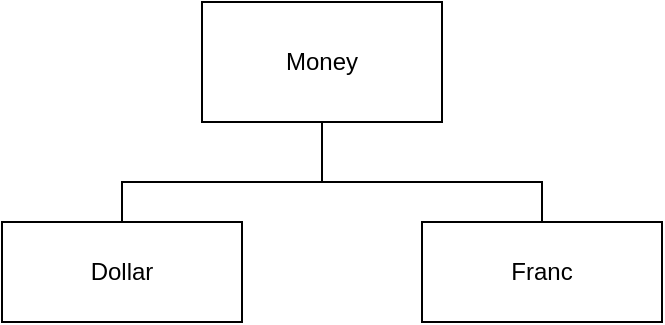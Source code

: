 <mxfile version="22.1.18" type="github">
  <diagram id="C5RBs43oDa-KdzZeNtuy" name="Page-1">
    <mxGraphModel dx="1260" dy="686" grid="1" gridSize="10" guides="1" tooltips="1" connect="1" arrows="1" fold="1" page="1" pageScale="1" pageWidth="827" pageHeight="1169" math="0" shadow="0">
      <root>
        <mxCell id="WIyWlLk6GJQsqaUBKTNV-0" />
        <mxCell id="WIyWlLk6GJQsqaUBKTNV-1" parent="WIyWlLk6GJQsqaUBKTNV-0" />
        <mxCell id="jtFa12W2bdJR_Ob7YzpY-0" value="Money" style="rounded=0;whiteSpace=wrap;html=1;" vertex="1" parent="WIyWlLk6GJQsqaUBKTNV-1">
          <mxGeometry x="350" y="320" width="120" height="60" as="geometry" />
        </mxCell>
        <mxCell id="jtFa12W2bdJR_Ob7YzpY-1" value="Money" style="rounded=0;whiteSpace=wrap;html=1;" vertex="1" parent="WIyWlLk6GJQsqaUBKTNV-1">
          <mxGeometry x="350" y="320" width="120" height="60" as="geometry" />
        </mxCell>
        <mxCell id="jtFa12W2bdJR_Ob7YzpY-2" value="Dollar" style="rounded=0;whiteSpace=wrap;html=1;" vertex="1" parent="WIyWlLk6GJQsqaUBKTNV-1">
          <mxGeometry x="250" y="430" width="120" height="50" as="geometry" />
        </mxCell>
        <mxCell id="jtFa12W2bdJR_Ob7YzpY-3" value="Franc" style="rounded=0;whiteSpace=wrap;html=1;" vertex="1" parent="WIyWlLk6GJQsqaUBKTNV-1">
          <mxGeometry x="460" y="430" width="120" height="50" as="geometry" />
        </mxCell>
        <mxCell id="jtFa12W2bdJR_Ob7YzpY-4" value="" style="endArrow=none;html=1;rounded=0;exitX=0.5;exitY=0;exitDx=0;exitDy=0;entryX=0.5;entryY=1;entryDx=0;entryDy=0;" edge="1" parent="WIyWlLk6GJQsqaUBKTNV-1" source="jtFa12W2bdJR_Ob7YzpY-2" target="jtFa12W2bdJR_Ob7YzpY-1">
          <mxGeometry width="50" height="50" relative="1" as="geometry">
            <mxPoint x="390" y="380" as="sourcePoint" />
            <mxPoint x="440" y="330" as="targetPoint" />
            <Array as="points">
              <mxPoint x="310" y="410" />
              <mxPoint x="410" y="410" />
            </Array>
          </mxGeometry>
        </mxCell>
        <mxCell id="jtFa12W2bdJR_Ob7YzpY-5" value="" style="endArrow=none;html=1;rounded=0;exitX=0.5;exitY=0;exitDx=0;exitDy=0;entryX=0.5;entryY=1;entryDx=0;entryDy=0;" edge="1" parent="WIyWlLk6GJQsqaUBKTNV-1" target="jtFa12W2bdJR_Ob7YzpY-1">
          <mxGeometry width="50" height="50" relative="1" as="geometry">
            <mxPoint x="520" y="430" as="sourcePoint" />
            <mxPoint x="620" y="380" as="targetPoint" />
            <Array as="points">
              <mxPoint x="520" y="410" />
              <mxPoint x="410" y="410" />
            </Array>
          </mxGeometry>
        </mxCell>
      </root>
    </mxGraphModel>
  </diagram>
</mxfile>
